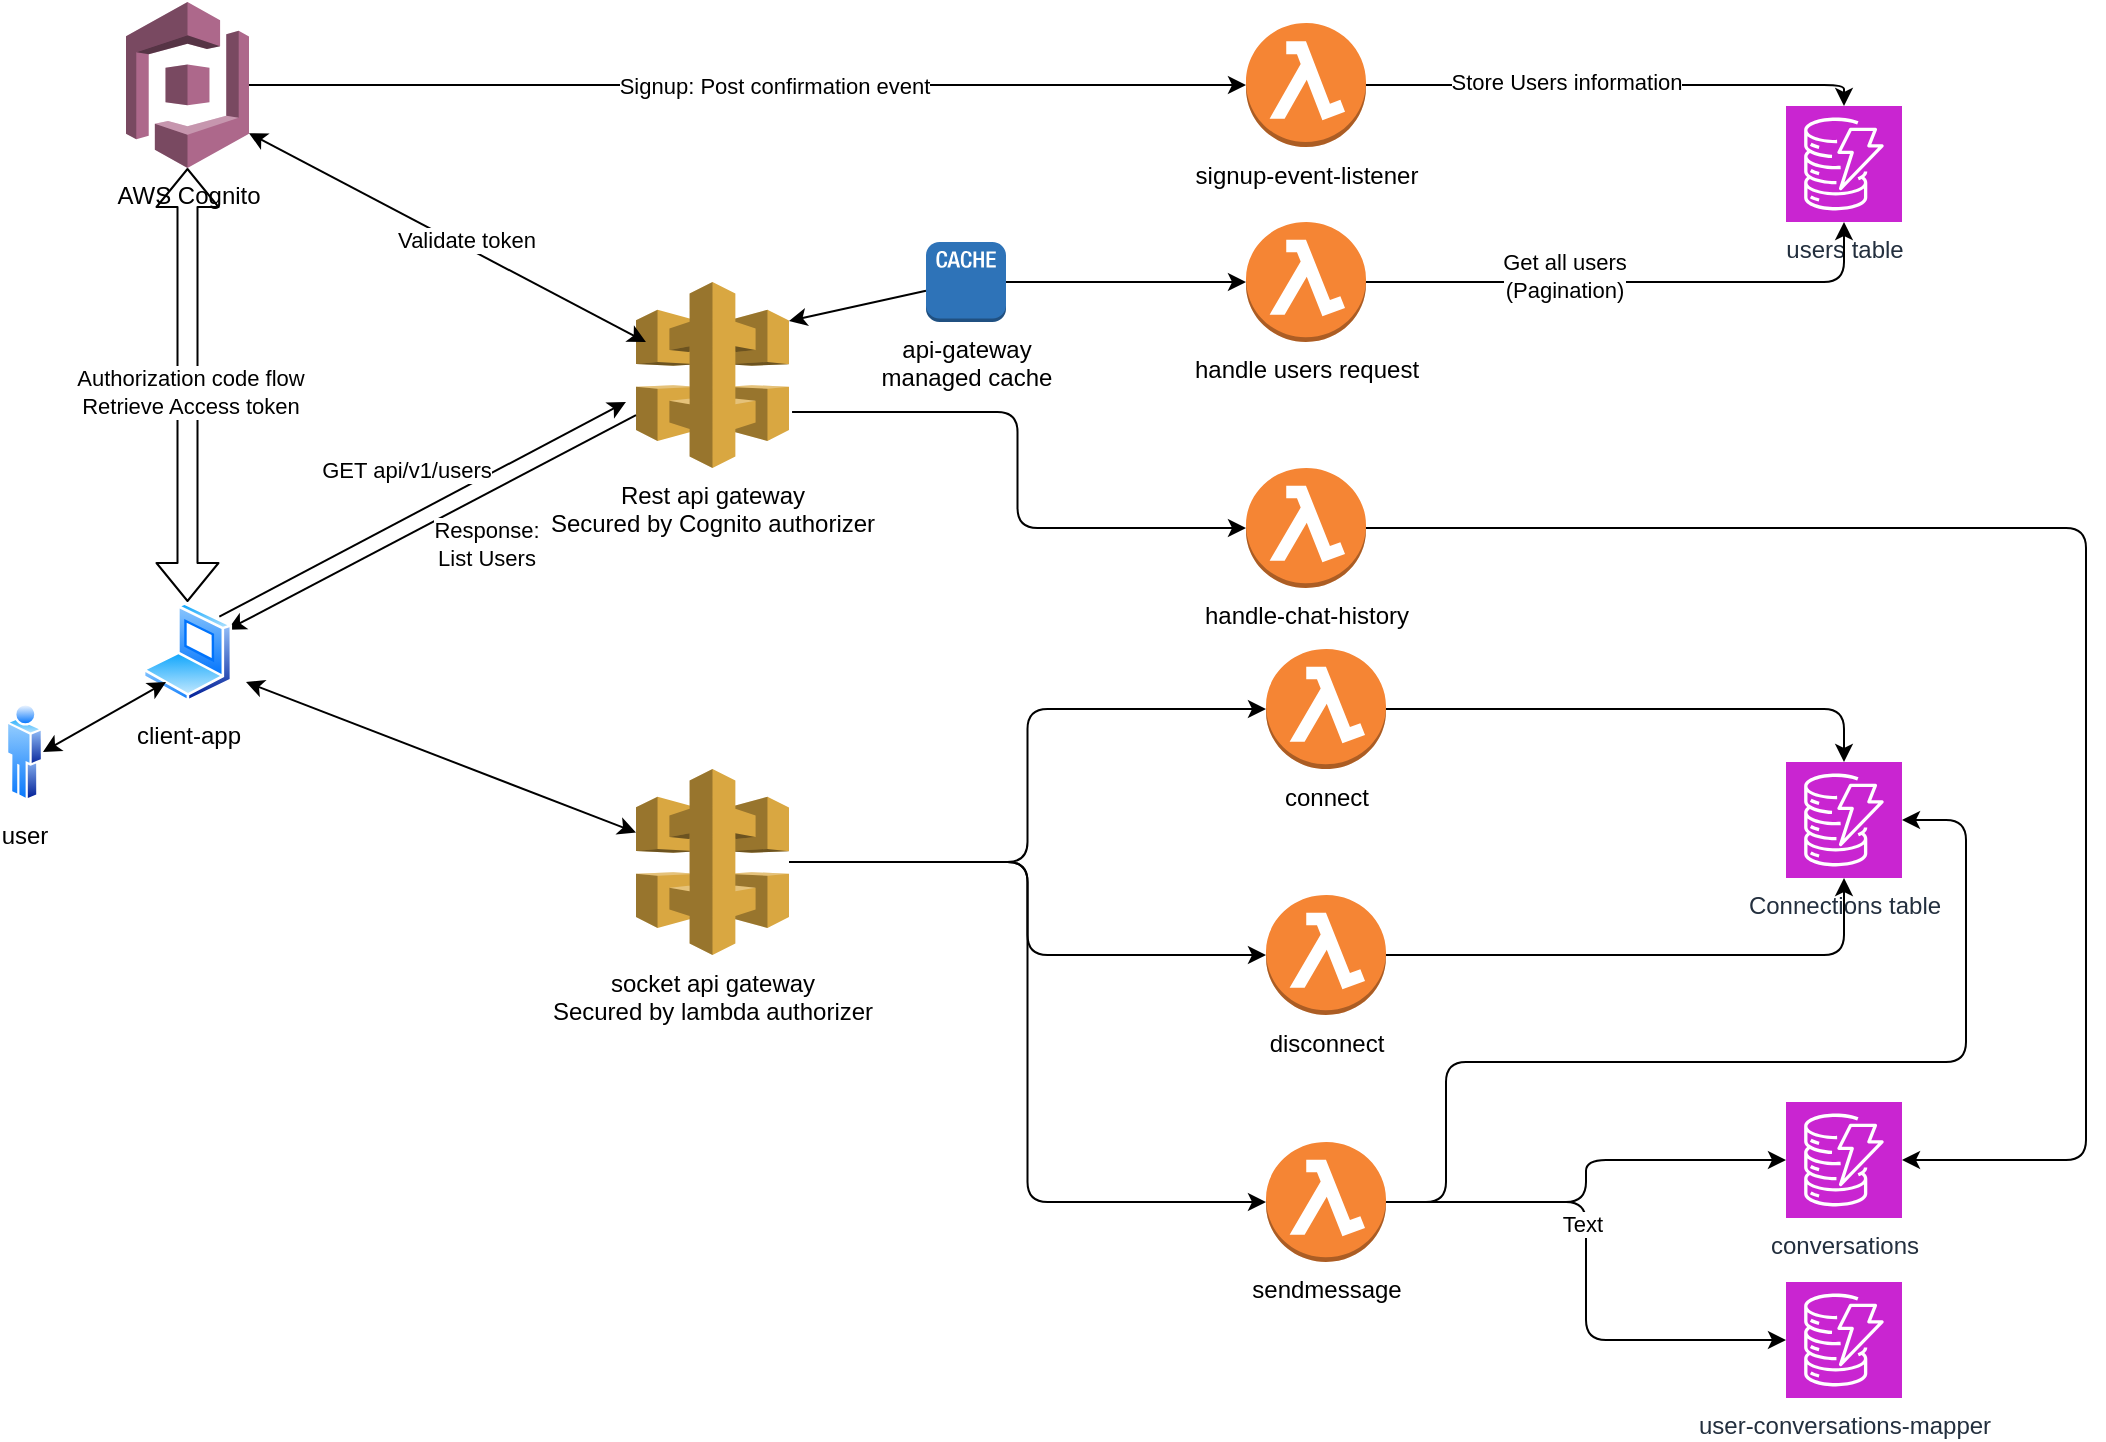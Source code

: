 <mxfile>
    <diagram id="OsHLJn7Uflg3aOK0273K" name="Page-1">
        <mxGraphModel dx="1216" dy="787" grid="1" gridSize="10" guides="1" tooltips="1" connect="1" arrows="1" fold="1" page="1" pageScale="1" pageWidth="850" pageHeight="1100" math="0" shadow="0">
            <root>
                <mxCell id="0"/>
                <mxCell id="1" parent="0"/>
                <mxCell id="3" value="user" style="image;aspect=fixed;perimeter=ellipsePerimeter;html=1;align=center;shadow=0;dashed=0;spacingTop=3;image=img/lib/active_directory/user.svg;" parent="1" vertex="1">
                    <mxGeometry x="110" y="420" width="18.5" height="50" as="geometry"/>
                </mxCell>
                <mxCell id="6" value="AWS Cognito" style="outlineConnect=0;dashed=0;verticalLabelPosition=bottom;verticalAlign=top;align=center;html=1;shape=mxgraph.aws3.cognito;fillColor=#AD688B;gradientColor=none;" parent="1" vertex="1">
                    <mxGeometry x="170" y="70" width="61.5" height="83" as="geometry"/>
                </mxCell>
                <mxCell id="10" value="" style="shape=flexArrow;endArrow=classic;startArrow=classic;html=1;entryX=0.5;entryY=1;entryDx=0;entryDy=0;entryPerimeter=0;" parent="1" source="5" target="6" edge="1">
                    <mxGeometry width="100" height="100" relative="1" as="geometry">
                        <mxPoint x="200" y="430" as="sourcePoint"/>
                        <mxPoint x="200" y="280" as="targetPoint"/>
                    </mxGeometry>
                </mxCell>
                <mxCell id="41" value="Authorization code flow&lt;br&gt;Retrieve Access token" style="edgeLabel;html=1;align=center;verticalAlign=middle;resizable=0;points=[];" parent="10" vertex="1" connectable="0">
                    <mxGeometry x="-0.032" y="-1" relative="1" as="geometry">
                        <mxPoint as="offset"/>
                    </mxGeometry>
                </mxCell>
                <mxCell id="12" value="Rest api gateway&lt;br&gt;Secured by Cognito authorizer" style="outlineConnect=0;dashed=0;verticalLabelPosition=bottom;verticalAlign=top;align=center;html=1;shape=mxgraph.aws3.api_gateway;fillColor=#D9A741;gradientColor=none;" parent="1" vertex="1">
                    <mxGeometry x="425" y="210" width="76.5" height="93" as="geometry"/>
                </mxCell>
                <mxCell id="13" value="socket api gateway&lt;br&gt;Secured by lambda authorizer" style="outlineConnect=0;dashed=0;verticalLabelPosition=bottom;verticalAlign=top;align=center;html=1;shape=mxgraph.aws3.api_gateway;fillColor=#D9A741;gradientColor=none;" parent="1" vertex="1">
                    <mxGeometry x="425" y="453.5" width="76.5" height="93" as="geometry"/>
                </mxCell>
                <mxCell id="14" value="" style="endArrow=classic;html=1;exitX=1;exitY=0;exitDx=0;exitDy=0;" parent="1" source="5" edge="1">
                    <mxGeometry width="50" height="50" relative="1" as="geometry">
                        <mxPoint x="220" y="470" as="sourcePoint"/>
                        <mxPoint x="420" y="270" as="targetPoint"/>
                    </mxGeometry>
                </mxCell>
                <mxCell id="15" value="GET api/v1/users" style="edgeLabel;html=1;align=center;verticalAlign=middle;resizable=0;points=[];" parent="14" vertex="1" connectable="0">
                    <mxGeometry x="-0.047" y="3" relative="1" as="geometry">
                        <mxPoint x="-2" y="-20" as="offset"/>
                    </mxGeometry>
                </mxCell>
                <mxCell id="16" value="handle users request" style="outlineConnect=0;dashed=0;verticalLabelPosition=bottom;verticalAlign=top;align=center;html=1;shape=mxgraph.aws3.lambda_function;fillColor=#F58534;gradientColor=none;" parent="1" vertex="1">
                    <mxGeometry x="730" y="180" width="60" height="60" as="geometry"/>
                </mxCell>
                <mxCell id="18" value="users table" style="sketch=0;points=[[0,0,0],[0.25,0,0],[0.5,0,0],[0.75,0,0],[1,0,0],[0,1,0],[0.25,1,0],[0.5,1,0],[0.75,1,0],[1,1,0],[0,0.25,0],[0,0.5,0],[0,0.75,0],[1,0.25,0],[1,0.5,0],[1,0.75,0]];outlineConnect=0;fontColor=#232F3E;fillColor=#C925D1;strokeColor=#ffffff;dashed=0;verticalLabelPosition=bottom;verticalAlign=top;align=center;html=1;fontSize=12;fontStyle=0;aspect=fixed;shape=mxgraph.aws4.resourceIcon;resIcon=mxgraph.aws4.dynamodb;" parent="1" vertex="1">
                    <mxGeometry x="1000" y="122" width="58" height="58" as="geometry"/>
                </mxCell>
                <mxCell id="22" value="" style="endArrow=classic;html=1;entryX=1;entryY=0.25;entryDx=0;entryDy=0;" parent="1" source="12" target="5" edge="1">
                    <mxGeometry width="50" height="50" relative="1" as="geometry">
                        <mxPoint x="500" y="350" as="sourcePoint"/>
                        <mxPoint x="220" y="480" as="targetPoint"/>
                    </mxGeometry>
                </mxCell>
                <mxCell id="36" value="Response: &lt;br&gt;List Users" style="edgeLabel;html=1;align=center;verticalAlign=middle;resizable=0;points=[];" parent="22" vertex="1" connectable="0">
                    <mxGeometry x="-0.273" y="3" relative="1" as="geometry">
                        <mxPoint x="-2" y="22" as="offset"/>
                    </mxGeometry>
                </mxCell>
                <mxCell id="24" value="signup-event-listener" style="outlineConnect=0;dashed=0;verticalLabelPosition=bottom;verticalAlign=top;align=center;html=1;shape=mxgraph.aws3.lambda_function;fillColor=#F58534;gradientColor=none;" parent="1" vertex="1">
                    <mxGeometry x="730" y="80.5" width="60" height="62" as="geometry"/>
                </mxCell>
                <mxCell id="5" value="client-app" style="image;aspect=fixed;perimeter=ellipsePerimeter;html=1;align=center;shadow=0;dashed=0;spacingTop=3;image=img/lib/active_directory/laptop_client.svg;" parent="1" vertex="1">
                    <mxGeometry x="178.25" y="370" width="45" height="50" as="geometry"/>
                </mxCell>
                <mxCell id="43" value="" style="endArrow=classic;startArrow=classic;html=1;exitX=1;exitY=0.5;exitDx=0;exitDy=0;" parent="1" source="3" edge="1">
                    <mxGeometry width="50" height="50" relative="1" as="geometry">
                        <mxPoint x="140" y="460" as="sourcePoint"/>
                        <mxPoint x="190" y="410" as="targetPoint"/>
                    </mxGeometry>
                </mxCell>
                <mxCell id="49" value="" style="endArrow=classic;startArrow=classic;html=1;exitX=1;exitY=0.79;exitDx=0;exitDy=0;exitPerimeter=0;entryX=0.065;entryY=0.323;entryDx=0;entryDy=0;entryPerimeter=0;" parent="1" source="6" target="12" edge="1">
                    <mxGeometry width="50" height="50" relative="1" as="geometry">
                        <mxPoint x="350" y="210" as="sourcePoint"/>
                        <mxPoint x="400" y="160" as="targetPoint"/>
                    </mxGeometry>
                </mxCell>
                <mxCell id="50" value="Validate token" style="edgeLabel;html=1;align=center;verticalAlign=middle;resizable=0;points=[];" parent="49" vertex="1" connectable="0">
                    <mxGeometry x="-0.04" y="-4" relative="1" as="geometry">
                        <mxPoint x="15" as="offset"/>
                    </mxGeometry>
                </mxCell>
                <mxCell id="56" style="edgeStyle=none;html=1;entryX=1;entryY=0.21;entryDx=0;entryDy=0;entryPerimeter=0;" parent="1" source="55" target="12" edge="1">
                    <mxGeometry relative="1" as="geometry">
                        <mxPoint x="520" y="256.5" as="targetPoint"/>
                    </mxGeometry>
                </mxCell>
                <mxCell id="55" value="api-gateway&lt;br&gt;managed cache" style="outlineConnect=0;dashed=0;verticalLabelPosition=bottom;verticalAlign=top;align=center;html=1;shape=mxgraph.aws3.cache_node;fillColor=#2E73B8;gradientColor=none;" parent="1" vertex="1">
                    <mxGeometry x="570" y="190" width="40" height="40" as="geometry"/>
                </mxCell>
                <mxCell id="59" value="" style="endArrow=classic;startArrow=classic;html=1;" parent="1" target="13" edge="1">
                    <mxGeometry width="50" height="50" relative="1" as="geometry">
                        <mxPoint x="230" y="410" as="sourcePoint"/>
                        <mxPoint x="360" y="450" as="targetPoint"/>
                    </mxGeometry>
                </mxCell>
                <mxCell id="61" value="connect" style="outlineConnect=0;dashed=0;verticalLabelPosition=bottom;verticalAlign=top;align=center;html=1;shape=mxgraph.aws3.lambda_function;fillColor=#F58534;gradientColor=none;" parent="1" vertex="1">
                    <mxGeometry x="740" y="393.5" width="60" height="60" as="geometry"/>
                </mxCell>
                <mxCell id="62" value="disconnect" style="outlineConnect=0;dashed=0;verticalLabelPosition=bottom;verticalAlign=top;align=center;html=1;shape=mxgraph.aws3.lambda_function;fillColor=#F58534;gradientColor=none;" parent="1" vertex="1">
                    <mxGeometry x="740" y="516.5" width="60" height="60" as="geometry"/>
                </mxCell>
                <mxCell id="65" value="sendmessage" style="outlineConnect=0;dashed=0;verticalLabelPosition=bottom;verticalAlign=top;align=center;html=1;shape=mxgraph.aws3.lambda_function;fillColor=#F58534;gradientColor=none;" parent="1" vertex="1">
                    <mxGeometry x="740" y="640" width="60" height="60" as="geometry"/>
                </mxCell>
                <mxCell id="67" style="edgeStyle=orthogonalEdgeStyle;html=1;entryX=0;entryY=0.5;entryDx=0;entryDy=0;entryPerimeter=0;" parent="1" source="13" target="61" edge="1">
                    <mxGeometry relative="1" as="geometry">
                        <mxPoint x="740" y="430" as="targetPoint"/>
                    </mxGeometry>
                </mxCell>
                <mxCell id="68" style="edgeStyle=orthogonalEdgeStyle;html=1;entryX=0;entryY=0.5;entryDx=0;entryDy=0;entryPerimeter=0;" parent="1" source="13" target="62" edge="1">
                    <mxGeometry relative="1" as="geometry"/>
                </mxCell>
                <mxCell id="69" style="edgeStyle=orthogonalEdgeStyle;html=1;entryX=0;entryY=0.5;entryDx=0;entryDy=0;entryPerimeter=0;" parent="1" source="13" target="65" edge="1">
                    <mxGeometry relative="1" as="geometry"/>
                </mxCell>
                <mxCell id="72" value="Connections table" style="sketch=0;points=[[0,0,0],[0.25,0,0],[0.5,0,0],[0.75,0,0],[1,0,0],[0,1,0],[0.25,1,0],[0.5,1,0],[0.75,1,0],[1,1,0],[0,0.25,0],[0,0.5,0],[0,0.75,0],[1,0.25,0],[1,0.5,0],[1,0.75,0]];outlineConnect=0;fontColor=#232F3E;fillColor=#C925D1;strokeColor=#ffffff;dashed=0;verticalLabelPosition=bottom;verticalAlign=top;align=center;html=1;fontSize=12;fontStyle=0;aspect=fixed;shape=mxgraph.aws4.resourceIcon;resIcon=mxgraph.aws4.dynamodb;" parent="1" vertex="1">
                    <mxGeometry x="1000" y="450" width="58" height="58" as="geometry"/>
                </mxCell>
                <mxCell id="73" style="edgeStyle=orthogonalEdgeStyle;html=1;entryX=0.5;entryY=0;entryDx=0;entryDy=0;entryPerimeter=0;exitX=1;exitY=0.5;exitDx=0;exitDy=0;exitPerimeter=0;" parent="1" source="61" target="72" edge="1">
                    <mxGeometry relative="1" as="geometry">
                        <mxPoint x="800" y="430" as="sourcePoint"/>
                    </mxGeometry>
                </mxCell>
                <mxCell id="74" style="edgeStyle=orthogonalEdgeStyle;html=1;" parent="1" source="62" target="72" edge="1">
                    <mxGeometry relative="1" as="geometry"/>
                </mxCell>
                <mxCell id="75" value="conversations" style="sketch=0;points=[[0,0,0],[0.25,0,0],[0.5,0,0],[0.75,0,0],[1,0,0],[0,1,0],[0.25,1,0],[0.5,1,0],[0.75,1,0],[1,1,0],[0,0.25,0],[0,0.5,0],[0,0.75,0],[1,0.25,0],[1,0.5,0],[1,0.75,0]];outlineConnect=0;fontColor=#232F3E;fillColor=#C925D1;strokeColor=#ffffff;dashed=0;verticalLabelPosition=bottom;verticalAlign=top;align=center;html=1;fontSize=12;fontStyle=0;aspect=fixed;shape=mxgraph.aws4.resourceIcon;resIcon=mxgraph.aws4.dynamodb;" parent="1" vertex="1">
                    <mxGeometry x="1000" y="620" width="58" height="58" as="geometry"/>
                </mxCell>
                <mxCell id="76" value="user-conversations-mapper" style="sketch=0;points=[[0,0,0],[0.25,0,0],[0.5,0,0],[0.75,0,0],[1,0,0],[0,1,0],[0.25,1,0],[0.5,1,0],[0.75,1,0],[1,1,0],[0,0.25,0],[0,0.5,0],[0,0.75,0],[1,0.25,0],[1,0.5,0],[1,0.75,0]];outlineConnect=0;fontColor=#232F3E;fillColor=#C925D1;strokeColor=#ffffff;dashed=0;verticalLabelPosition=bottom;verticalAlign=top;align=center;html=1;fontSize=12;fontStyle=0;aspect=fixed;shape=mxgraph.aws4.resourceIcon;resIcon=mxgraph.aws4.dynamodb;" parent="1" vertex="1">
                    <mxGeometry x="1000" y="710" width="58" height="58" as="geometry"/>
                </mxCell>
                <mxCell id="78" style="edgeStyle=orthogonalEdgeStyle;html=1;exitX=1;exitY=0.5;exitDx=0;exitDy=0;exitPerimeter=0;entryX=1;entryY=0.5;entryDx=0;entryDy=0;entryPerimeter=0;" parent="1" source="65" target="72" edge="1">
                    <mxGeometry relative="1" as="geometry">
                        <mxPoint x="810" y="557" as="sourcePoint"/>
                        <mxPoint x="1100" y="550" as="targetPoint"/>
                        <Array as="points">
                            <mxPoint x="830" y="670"/>
                            <mxPoint x="830" y="600"/>
                            <mxPoint x="1090" y="600"/>
                            <mxPoint x="1090" y="479"/>
                        </Array>
                    </mxGeometry>
                </mxCell>
                <mxCell id="79" style="edgeStyle=orthogonalEdgeStyle;html=1;exitX=1;exitY=0.5;exitDx=0;exitDy=0;exitPerimeter=0;entryX=0;entryY=0.5;entryDx=0;entryDy=0;entryPerimeter=0;" parent="1" source="65" target="75" edge="1">
                    <mxGeometry relative="1" as="geometry">
                        <mxPoint x="820" y="567" as="sourcePoint"/>
                        <mxPoint x="1049" y="528" as="targetPoint"/>
                    </mxGeometry>
                </mxCell>
                <mxCell id="81" style="edgeStyle=orthogonalEdgeStyle;html=1;exitX=1;exitY=0.5;exitDx=0;exitDy=0;exitPerimeter=0;entryX=0;entryY=0.5;entryDx=0;entryDy=0;entryPerimeter=0;" parent="1" source="65" target="76" edge="1">
                    <mxGeometry relative="1" as="geometry">
                        <mxPoint x="830" y="577" as="sourcePoint"/>
                        <mxPoint x="1059" y="538" as="targetPoint"/>
                    </mxGeometry>
                </mxCell>
                <mxCell id="82" value="Text" style="edgeLabel;html=1;align=center;verticalAlign=middle;resizable=0;points=[];" parent="81" vertex="1" connectable="0">
                    <mxGeometry x="-0.178" y="-2" relative="1" as="geometry">
                        <mxPoint as="offset"/>
                    </mxGeometry>
                </mxCell>
                <mxCell id="83" style="edgeStyle=orthogonalEdgeStyle;html=1;entryX=0.5;entryY=0;entryDx=0;entryDy=0;entryPerimeter=0;exitX=1;exitY=0.5;exitDx=0;exitDy=0;exitPerimeter=0;" parent="1" source="24" target="18" edge="1">
                    <mxGeometry relative="1" as="geometry">
                        <mxPoint x="810" y="70" as="sourcePoint"/>
                        <mxPoint x="1039" y="90" as="targetPoint"/>
                    </mxGeometry>
                </mxCell>
                <mxCell id="87" value="Store Users information" style="edgeLabel;html=1;align=center;verticalAlign=middle;resizable=0;points=[];" parent="83" vertex="1" connectable="0">
                    <mxGeometry x="-0.424" y="2" relative="1" as="geometry">
                        <mxPoint x="28" as="offset"/>
                    </mxGeometry>
                </mxCell>
                <mxCell id="85" style="edgeStyle=orthogonalEdgeStyle;html=1;entryX=0.5;entryY=1;entryDx=0;entryDy=0;entryPerimeter=0;exitX=1;exitY=0.5;exitDx=0;exitDy=0;exitPerimeter=0;" parent="1" source="16" target="18" edge="1">
                    <mxGeometry relative="1" as="geometry">
                        <mxPoint x="810" y="302.5" as="sourcePoint"/>
                        <mxPoint x="1039" y="263.5" as="targetPoint"/>
                        <Array as="points">
                            <mxPoint x="790" y="210"/>
                            <mxPoint x="1029" y="210"/>
                        </Array>
                    </mxGeometry>
                </mxCell>
                <mxCell id="86" value="Get all users&lt;br&gt;(Pagination)" style="edgeLabel;html=1;align=center;verticalAlign=middle;resizable=0;points=[];" parent="85" vertex="1" connectable="0">
                    <mxGeometry x="-0.264" y="3" relative="1" as="geometry">
                        <mxPoint as="offset"/>
                    </mxGeometry>
                </mxCell>
                <mxCell id="89" style="edgeStyle=orthogonalEdgeStyle;html=1;exitX=1;exitY=0.5;exitDx=0;exitDy=0;exitPerimeter=0;entryX=0;entryY=0.5;entryDx=0;entryDy=0;entryPerimeter=0;" parent="1" source="55" target="16" edge="1">
                    <mxGeometry relative="1" as="geometry">
                        <mxPoint x="512" y="557" as="sourcePoint"/>
                        <mxPoint x="730" y="210" as="targetPoint"/>
                    </mxGeometry>
                </mxCell>
                <mxCell id="90" style="edgeStyle=orthogonalEdgeStyle;html=1;entryX=0;entryY=0.5;entryDx=0;entryDy=0;entryPerimeter=0;exitX=1;exitY=0.5;exitDx=0;exitDy=0;exitPerimeter=0;" parent="1" source="6" target="24" edge="1">
                    <mxGeometry relative="1" as="geometry">
                        <mxPoint x="522" y="567" as="sourcePoint"/>
                        <mxPoint x="760" y="450" as="targetPoint"/>
                    </mxGeometry>
                </mxCell>
                <mxCell id="91" value="Signup: Post confirmation event" style="edgeLabel;html=1;align=center;verticalAlign=middle;resizable=0;points=[];" parent="90" vertex="1" connectable="0">
                    <mxGeometry x="0.049" y="1" relative="1" as="geometry">
                        <mxPoint x="1" y="1" as="offset"/>
                    </mxGeometry>
                </mxCell>
                <mxCell id="93" value="handle-chat-history" style="outlineConnect=0;dashed=0;verticalLabelPosition=bottom;verticalAlign=top;align=center;html=1;shape=mxgraph.aws3.lambda_function;fillColor=#F58534;gradientColor=none;" parent="1" vertex="1">
                    <mxGeometry x="730" y="303" width="60" height="60" as="geometry"/>
                </mxCell>
                <mxCell id="95" style="edgeStyle=orthogonalEdgeStyle;html=1;exitX=1.02;exitY=0.699;exitDx=0;exitDy=0;exitPerimeter=0;" parent="1" source="12" target="93" edge="1">
                    <mxGeometry relative="1" as="geometry">
                        <mxPoint x="512" y="510" as="sourcePoint"/>
                        <mxPoint x="750" y="434" as="targetPoint"/>
                    </mxGeometry>
                </mxCell>
                <mxCell id="96" style="edgeStyle=orthogonalEdgeStyle;html=1;entryX=1;entryY=0.5;entryDx=0;entryDy=0;entryPerimeter=0;exitX=1;exitY=0.5;exitDx=0;exitDy=0;exitPerimeter=0;" parent="1" source="93" target="75" edge="1">
                    <mxGeometry relative="1" as="geometry">
                        <mxPoint x="960" y="333" as="sourcePoint"/>
                        <mxPoint x="1228" y="678" as="targetPoint"/>
                        <Array as="points">
                            <mxPoint x="1150" y="333"/>
                            <mxPoint x="1150" y="649"/>
                        </Array>
                    </mxGeometry>
                </mxCell>
            </root>
        </mxGraphModel>
    </diagram>
</mxfile>